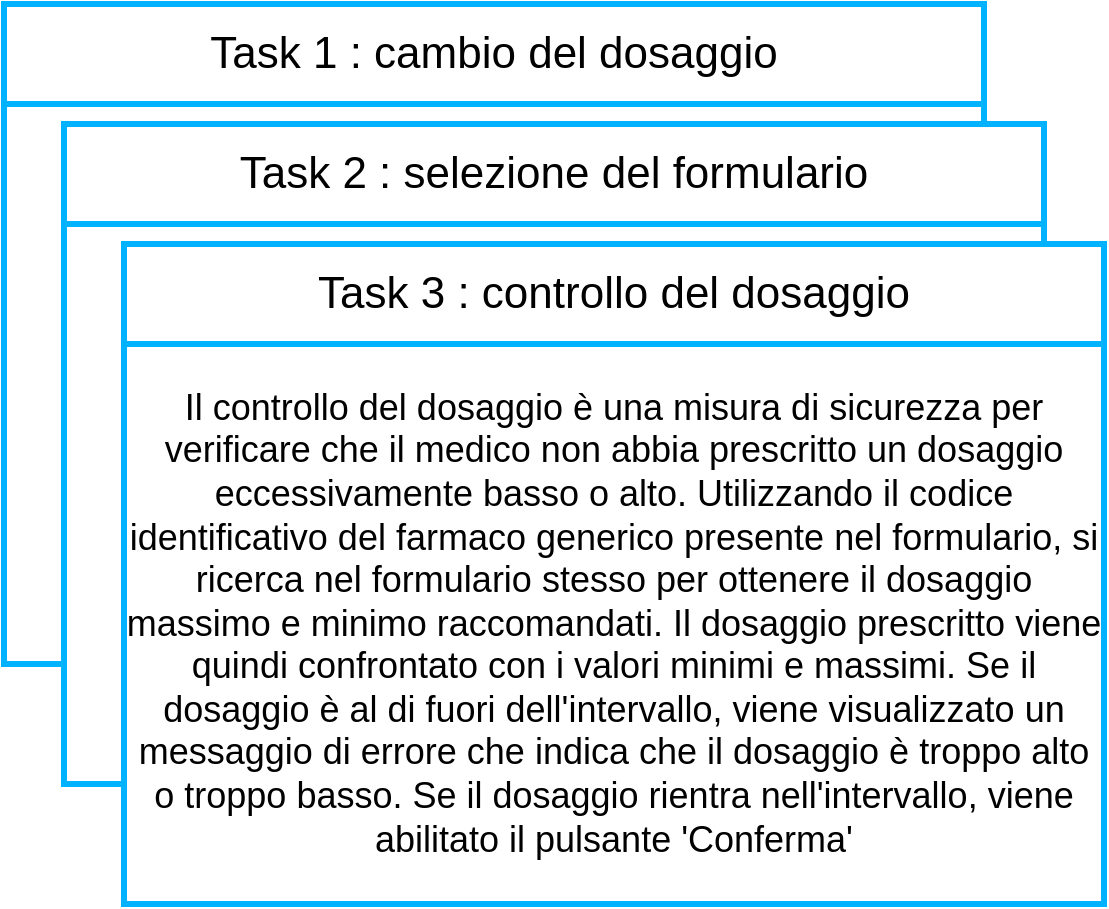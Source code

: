 <mxfile version="24.7.17">
  <diagram name="Pagina-1" id="wq6ALJojTr6erDL_bIp6">
    <mxGraphModel dx="979" dy="567" grid="1" gridSize="10" guides="1" tooltips="1" connect="1" arrows="1" fold="1" page="1" pageScale="1" pageWidth="827" pageHeight="1169" math="0" shadow="0">
      <root>
        <mxCell id="0" />
        <mxCell id="1" parent="0" />
        <mxCell id="cmSaWNnfYbKadsygvXqo-1" value="&lt;p style=&quot;font-size: 18px;&quot; data-sourcepos=&quot;5:1-5:166&quot;&gt;&lt;br style=&quot;font-size: 18px;&quot;&gt;&lt;/p&gt;" style="rounded=0;whiteSpace=wrap;html=1;fillColor=default;strokeColor=#00B2FF;strokeWidth=3;fontSize=18;" vertex="1" parent="1">
          <mxGeometry x="20" y="340" width="490" height="280" as="geometry" />
        </mxCell>
        <mxCell id="cmSaWNnfYbKadsygvXqo-2" value="Task 1 : cambio del dosaggio" style="rounded=0;whiteSpace=wrap;html=1;fillColor=default;strokeColor=#00B2FF;strokeWidth=3;fontSize=22;" vertex="1" parent="1">
          <mxGeometry x="20" y="290" width="490" height="50" as="geometry" />
        </mxCell>
        <mxCell id="cmSaWNnfYbKadsygvXqo-5" value="&lt;p style=&quot;font-size: 18px;&quot; data-sourcepos=&quot;5:1-5:166&quot;&gt;&lt;br style=&quot;font-size: 18px;&quot;&gt;&lt;/p&gt;" style="rounded=0;whiteSpace=wrap;html=1;fillColor=default;strokeColor=#00B2FF;strokeWidth=3;fontSize=18;" vertex="1" parent="1">
          <mxGeometry x="50" y="400" width="490" height="280" as="geometry" />
        </mxCell>
        <mxCell id="cmSaWNnfYbKadsygvXqo-6" value="Task 2 : selezione del formulario" style="rounded=0;whiteSpace=wrap;html=1;fillColor=default;strokeColor=#00B2FF;strokeWidth=3;fontSize=22;" vertex="1" parent="1">
          <mxGeometry x="50" y="350" width="490" height="50" as="geometry" />
        </mxCell>
        <mxCell id="cmSaWNnfYbKadsygvXqo-7" value="&lt;p style=&quot;font-size: 18px;&quot; data-sourcepos=&quot;5:1-5:166&quot;&gt;Il controllo del dosaggio è una misura di sicurezza per verificare che il medico non abbia prescritto un dosaggio eccessivamente basso o alto. Utilizzando il codice identificativo del farmaco generico presente nel formulario, si ricerca nel formulario stesso per ottenere il dosaggio massimo e minimo raccomandati. Il dosaggio prescritto viene quindi confrontato con i valori minimi e massimi. Se il dosaggio è al di fuori dell&#39;intervallo, viene visualizzato un messaggio di errore che indica che il dosaggio è troppo alto o troppo basso. Se il dosaggio rientra nell&#39;intervallo, viene abilitato il pulsante &#39;Conferma&#39;&lt;br style=&quot;font-size: 18px;&quot;&gt;&lt;/p&gt;" style="rounded=0;whiteSpace=wrap;html=1;fillColor=default;strokeColor=#00B2FF;strokeWidth=3;fontSize=18;" vertex="1" parent="1">
          <mxGeometry x="80" y="460" width="490" height="280" as="geometry" />
        </mxCell>
        <mxCell id="cmSaWNnfYbKadsygvXqo-8" value="Task 3 : controllo del dosaggio" style="rounded=0;whiteSpace=wrap;html=1;fillColor=default;strokeColor=#00B2FF;strokeWidth=3;fontSize=22;" vertex="1" parent="1">
          <mxGeometry x="80" y="410" width="490" height="50" as="geometry" />
        </mxCell>
      </root>
    </mxGraphModel>
  </diagram>
</mxfile>
